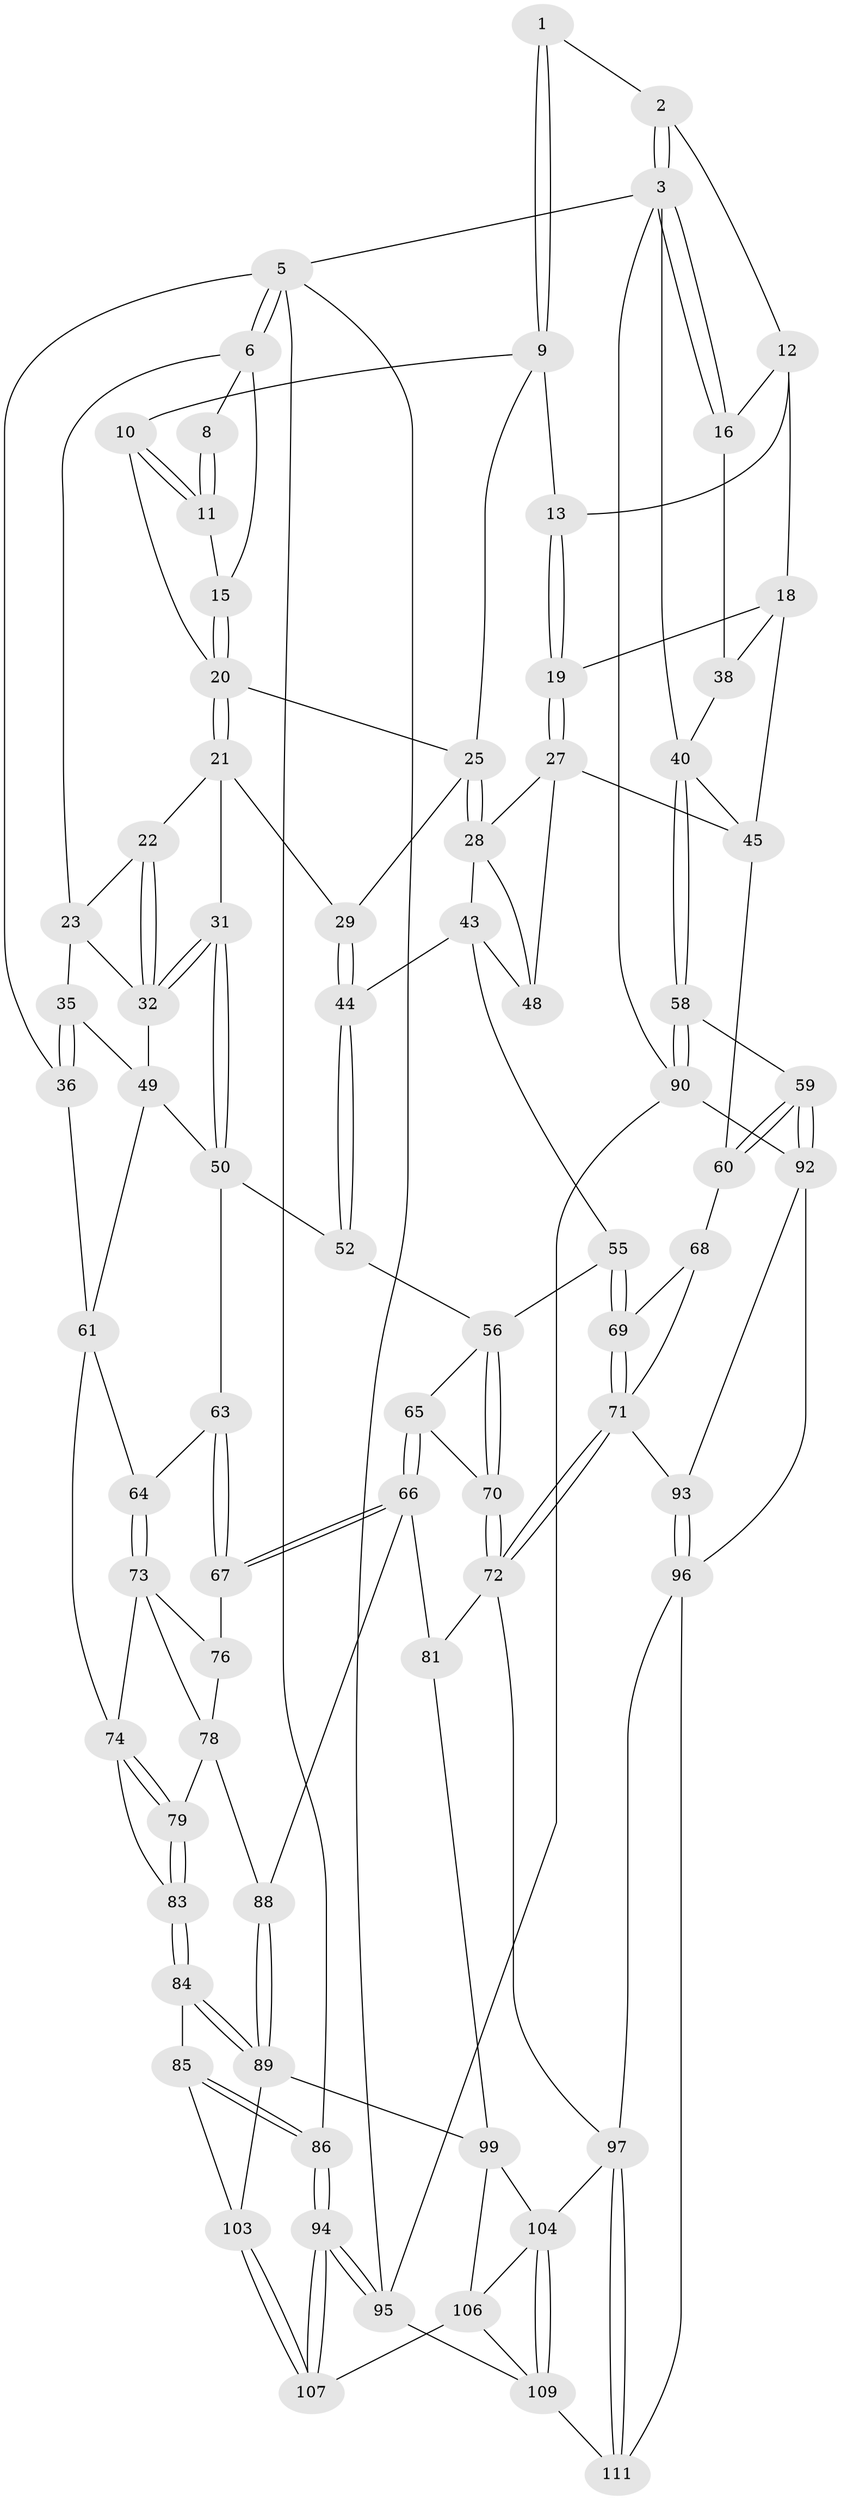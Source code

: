 // Generated by graph-tools (version 1.1) at 2025/52/02/27/25 19:52:43]
// undirected, 78 vertices, 178 edges
graph export_dot {
graph [start="1"]
  node [color=gray90,style=filled];
  1 [pos="+0.5975130081809115+0"];
  2 [pos="+0.8309845997941367+0"];
  3 [pos="+1+0",super="+4"];
  5 [pos="+0+0",super="+37"];
  6 [pos="+0+0",super="+7"];
  8 [pos="+0.41520971477832563+0"];
  9 [pos="+0.5518557776842328+0.08415304853042524",super="+14"];
  10 [pos="+0.4928168904150667+0.09736157793735985"];
  11 [pos="+0.4681488995437054+0.07791004859675707"];
  12 [pos="+0.7002943386510109+0.06849705240812277",super="+17"];
  13 [pos="+0.682905539228389+0.0781035027796762"];
  15 [pos="+0.3189793190651531+0.020246921480278856"];
  16 [pos="+1+0"];
  18 [pos="+0.7907060388703091+0.20638531550041983",super="+39"];
  19 [pos="+0.6786123672915071+0.22672088151892292"];
  20 [pos="+0.3305838263320115+0.14218291026854368",super="+24"];
  21 [pos="+0.31506024458440834+0.1794328169576868",super="+30"];
  22 [pos="+0.2788923979334158+0.19616822442338694"];
  23 [pos="+0.1662257224215036+0.18101974769035176",super="+34"];
  25 [pos="+0.5884403497178248+0.15032770503926157",super="+26"];
  27 [pos="+0.664214734300093+0.23167396060300124",super="+47"];
  28 [pos="+0.6402469812878344+0.2298802168222374",super="+42"];
  29 [pos="+0.45559859318248525+0.27846234010869836"];
  31 [pos="+0.3201299587258381+0.32564427299049253"];
  32 [pos="+0.27032008552394027+0.2926535010276078",super="+33"];
  35 [pos="+0.1056548978322167+0.348944950668331"];
  36 [pos="+0+0.44347408149876516"];
  38 [pos="+0.9339694990890239+0.26186473832883067"];
  40 [pos="+1+0.44808507729147207",super="+41"];
  43 [pos="+0.50381319889642+0.3183374165407584",super="+54"];
  44 [pos="+0.4799719171980874+0.3110741299075459"];
  45 [pos="+0.8139596983682961+0.3179369561854997",super="+46"];
  48 [pos="+0.7024318171481027+0.44864316209488475"];
  49 [pos="+0.19915739319987952+0.3684155997152151",super="+51"];
  50 [pos="+0.3245849951816529+0.4454493158576216",super="+53"];
  52 [pos="+0.3714133596984998+0.4483829982839411"];
  55 [pos="+0.551632415488381+0.5043749838120821"];
  56 [pos="+0.5040211295205741+0.511582702911334",super="+57"];
  58 [pos="+1+0.5624678924327409"];
  59 [pos="+1+0.5770966315785316"];
  60 [pos="+0.8148710069512765+0.5231737514122219"];
  61 [pos="+0.1877876042957141+0.5038518990420474",super="+62"];
  63 [pos="+0.3187975744954138+0.47059100508987906"];
  64 [pos="+0.2459773364529644+0.5766834575235735"];
  65 [pos="+0.387279731442735+0.607269789797969"];
  66 [pos="+0.3662799553104631+0.641869408012752",super="+82"];
  67 [pos="+0.3317247404807795+0.6269071328129356"];
  68 [pos="+0.7359801982866473+0.6153338230774188"];
  69 [pos="+0.5753326512306738+0.5885234098071545"];
  70 [pos="+0.4717858007191086+0.5734887131595499"];
  71 [pos="+0.5504791337208933+0.6892775506490769",super="+91"];
  72 [pos="+0.48804891713427734+0.733650104899562",super="+80"];
  73 [pos="+0.24600622955401072+0.5774175406427082",super="+77"];
  74 [pos="+0.1944284615167834+0.5957538003427455",super="+75"];
  76 [pos="+0.28726832532658486+0.6281229907048494"];
  78 [pos="+0.1987624512520504+0.6481855994214919",super="+87"];
  79 [pos="+0.19749430369127674+0.6476611003484624"];
  81 [pos="+0.4601224388309575+0.7610954375414459"];
  83 [pos="+0.12683043492286342+0.665814288647448"];
  84 [pos="+0.11651747834378201+0.7596306616373649"];
  85 [pos="+0.037950362850669515+0.774206591153915"];
  86 [pos="+0+0.775689272563608"];
  88 [pos="+0.23597769012813635+0.7496690140800963"];
  89 [pos="+0.19322279284352475+0.7983196077676374",super="+101"];
  90 [pos="+1+1"];
  92 [pos="+0.8686260257942578+0.7966702782488847",super="+102"];
  93 [pos="+0.750502866437838+0.8484477808713825"];
  94 [pos="+0+1"];
  95 [pos="+0+1"];
  96 [pos="+0.7407373888737755+0.86659417848404",super="+112"];
  97 [pos="+0.6393505049738141+0.8778616208561577",super="+98"];
  99 [pos="+0.456622201977333+0.763915556016085",super="+100"];
  103 [pos="+0.09099878153911915+0.8989478010622611"];
  104 [pos="+0.4038891532936291+1",super="+105"];
  106 [pos="+0.22862536341185075+0.8760623707327678",super="+108"];
  107 [pos="+0.07406322078000527+0.9413989807976129"];
  109 [pos="+0.3946803930530838+1",super="+110"];
  111 [pos="+0.4849074368884075+1"];
  1 -- 2;
  1 -- 9;
  1 -- 9;
  2 -- 3;
  2 -- 3;
  2 -- 12;
  3 -- 16;
  3 -- 16;
  3 -- 40;
  3 -- 90;
  3 -- 5;
  5 -- 6;
  5 -- 6;
  5 -- 95;
  5 -- 36;
  5 -- 86;
  6 -- 23;
  6 -- 8;
  6 -- 15;
  8 -- 11;
  8 -- 11;
  9 -- 10;
  9 -- 13;
  9 -- 25;
  10 -- 11;
  10 -- 11;
  10 -- 20;
  11 -- 15;
  12 -- 13;
  12 -- 16;
  12 -- 18;
  13 -- 19;
  13 -- 19;
  15 -- 20;
  15 -- 20;
  16 -- 38;
  18 -- 19;
  18 -- 45;
  18 -- 38;
  19 -- 27;
  19 -- 27;
  20 -- 21;
  20 -- 21;
  20 -- 25;
  21 -- 22;
  21 -- 29;
  21 -- 31;
  22 -- 23;
  22 -- 32;
  22 -- 32;
  23 -- 35;
  23 -- 32;
  25 -- 28;
  25 -- 28;
  25 -- 29;
  27 -- 28;
  27 -- 48;
  27 -- 45;
  28 -- 48;
  28 -- 43;
  29 -- 44;
  29 -- 44;
  31 -- 32;
  31 -- 32;
  31 -- 50;
  31 -- 50;
  32 -- 49;
  35 -- 36;
  35 -- 36;
  35 -- 49;
  36 -- 61;
  38 -- 40;
  40 -- 58;
  40 -- 58;
  40 -- 45;
  43 -- 44;
  43 -- 48;
  43 -- 55;
  44 -- 52;
  44 -- 52;
  45 -- 60;
  49 -- 50;
  49 -- 61;
  50 -- 52;
  50 -- 63;
  52 -- 56;
  55 -- 56;
  55 -- 69;
  55 -- 69;
  56 -- 70;
  56 -- 70;
  56 -- 65;
  58 -- 59;
  58 -- 90;
  58 -- 90;
  59 -- 60;
  59 -- 60;
  59 -- 92;
  59 -- 92;
  60 -- 68;
  61 -- 64;
  61 -- 74;
  63 -- 64;
  63 -- 67;
  63 -- 67;
  64 -- 73;
  64 -- 73;
  65 -- 66;
  65 -- 66;
  65 -- 70;
  66 -- 67;
  66 -- 67;
  66 -- 88;
  66 -- 81;
  67 -- 76;
  68 -- 69;
  68 -- 71;
  69 -- 71;
  69 -- 71;
  70 -- 72;
  70 -- 72;
  71 -- 72;
  71 -- 72;
  71 -- 93;
  72 -- 81;
  72 -- 97;
  73 -- 74;
  73 -- 76;
  73 -- 78;
  74 -- 79;
  74 -- 79;
  74 -- 83;
  76 -- 78;
  78 -- 79;
  78 -- 88;
  79 -- 83;
  79 -- 83;
  81 -- 99;
  83 -- 84;
  83 -- 84;
  84 -- 85;
  84 -- 89;
  84 -- 89;
  85 -- 86;
  85 -- 86;
  85 -- 103;
  86 -- 94;
  86 -- 94;
  88 -- 89;
  88 -- 89;
  89 -- 103;
  89 -- 99;
  90 -- 95;
  90 -- 92;
  92 -- 93;
  92 -- 96;
  93 -- 96;
  93 -- 96;
  94 -- 95;
  94 -- 95;
  94 -- 107;
  94 -- 107;
  95 -- 109;
  96 -- 97;
  96 -- 111;
  97 -- 111;
  97 -- 111;
  97 -- 104;
  99 -- 104;
  99 -- 106;
  103 -- 107;
  103 -- 107;
  104 -- 109;
  104 -- 109;
  104 -- 106;
  106 -- 107;
  106 -- 109;
  109 -- 111;
}
